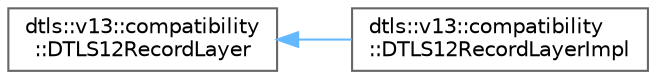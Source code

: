 digraph "Graphical Class Hierarchy"
{
 // LATEX_PDF_SIZE
  bgcolor="transparent";
  edge [fontname=Helvetica,fontsize=10,labelfontname=Helvetica,labelfontsize=10];
  node [fontname=Helvetica,fontsize=10,shape=box,height=0.2,width=0.4];
  rankdir="LR";
  Node0 [id="Node000000",label="dtls::v13::compatibility\l::DTLS12RecordLayer",height=0.2,width=0.4,color="grey40", fillcolor="white", style="filled",URL="$classdtls_1_1v13_1_1compatibility_1_1DTLS12RecordLayer.html",tooltip="DTLS 1.2 record format handler."];
  Node0 -> Node1 [id="edge1_Node000000_Node000001",dir="back",color="steelblue1",style="solid",tooltip=" "];
  Node1 [id="Node000001",label="dtls::v13::compatibility\l::DTLS12RecordLayerImpl",height=0.2,width=0.4,color="grey40", fillcolor="white", style="filled",URL="$classdtls_1_1v13_1_1compatibility_1_1DTLS12RecordLayerImpl.html",tooltip="Implementation of DTLS 1.2 record layer."];
}
